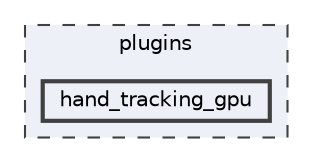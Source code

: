 digraph "/home/friedel/devel/ILLIXR/plugins/hand_tracking_gpu"
{
 // LATEX_PDF_SIZE
  bgcolor="transparent";
  edge [fontname=Helvetica,fontsize=10,labelfontname=Helvetica,labelfontsize=10];
  node [fontname=Helvetica,fontsize=10,shape=box,height=0.2,width=0.4];
  compound=true
  subgraph clusterdir_38c8d24aef3972a7f87b834274e76e31 {
    graph [ bgcolor="#edf0f7", pencolor="grey25", label="plugins", fontname=Helvetica,fontsize=10 style="filled,dashed", URL="dir_38c8d24aef3972a7f87b834274e76e31.html",tooltip=""]
  dir_b1a328157d3d3501f841ed2539acb908 [label="hand_tracking_gpu", fillcolor="#edf0f7", color="grey25", style="filled,bold", URL="dir_b1a328157d3d3501f841ed2539acb908.html",tooltip=""];
  }
}
